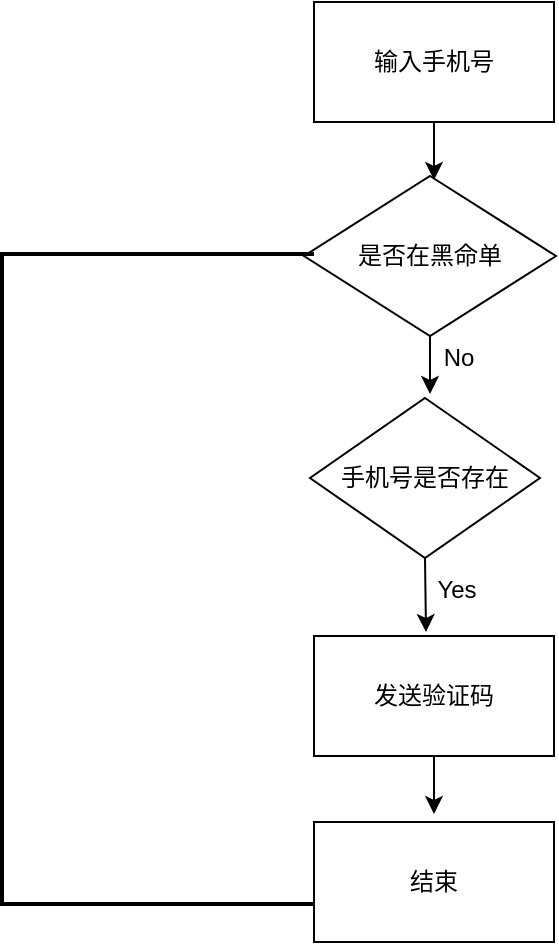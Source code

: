 <mxfile version="24.4.4" type="github">
  <diagram name="第 1 页" id="VyrEUsdp5ABuQfCRzsKb">
    <mxGraphModel dx="1434" dy="780" grid="0" gridSize="10" guides="1" tooltips="1" connect="1" arrows="1" fold="1" page="1" pageScale="1" pageWidth="3300" pageHeight="4681" math="0" shadow="0">
      <root>
        <mxCell id="0" />
        <mxCell id="1" parent="0" />
        <mxCell id="SJhO3alF-eKqpS6ES4c7-2" value="输入手机号" style="rounded=0;whiteSpace=wrap;html=1;" vertex="1" parent="1">
          <mxGeometry x="867" y="2522" width="120" height="60" as="geometry" />
        </mxCell>
        <mxCell id="SJhO3alF-eKqpS6ES4c7-11" value="" style="endArrow=classic;html=1;rounded=0;exitX=0.5;exitY=1;exitDx=0;exitDy=0;" edge="1" parent="1" source="SJhO3alF-eKqpS6ES4c7-2">
          <mxGeometry width="50" height="50" relative="1" as="geometry">
            <mxPoint x="1084" y="2740" as="sourcePoint" />
            <mxPoint x="927" y="2611" as="targetPoint" />
          </mxGeometry>
        </mxCell>
        <mxCell id="SJhO3alF-eKqpS6ES4c7-13" value="是否在黑命单" style="rhombus;whiteSpace=wrap;html=1;" vertex="1" parent="1">
          <mxGeometry x="862" y="2609" width="126" height="80" as="geometry" />
        </mxCell>
        <mxCell id="SJhO3alF-eKqpS6ES4c7-14" value="" style="endArrow=classic;html=1;rounded=0;exitX=0.5;exitY=1;exitDx=0;exitDy=0;" edge="1" parent="1" source="SJhO3alF-eKqpS6ES4c7-13">
          <mxGeometry width="50" height="50" relative="1" as="geometry">
            <mxPoint x="1084" y="2740" as="sourcePoint" />
            <mxPoint x="925" y="2718" as="targetPoint" />
          </mxGeometry>
        </mxCell>
        <mxCell id="SJhO3alF-eKqpS6ES4c7-15" value="No" style="text;html=1;align=center;verticalAlign=middle;resizable=0;points=[];autosize=1;strokeColor=none;fillColor=none;" vertex="1" parent="1">
          <mxGeometry x="922" y="2687" width="33" height="26" as="geometry" />
        </mxCell>
        <mxCell id="SJhO3alF-eKqpS6ES4c7-17" value="手机号是否存在" style="rhombus;whiteSpace=wrap;html=1;" vertex="1" parent="1">
          <mxGeometry x="865" y="2720" width="115" height="80" as="geometry" />
        </mxCell>
        <mxCell id="SJhO3alF-eKqpS6ES4c7-18" value="" style="endArrow=classic;html=1;rounded=0;exitX=0.5;exitY=1;exitDx=0;exitDy=0;" edge="1" parent="1" source="SJhO3alF-eKqpS6ES4c7-17">
          <mxGeometry width="50" height="50" relative="1" as="geometry">
            <mxPoint x="1084" y="2840" as="sourcePoint" />
            <mxPoint x="923" y="2837" as="targetPoint" />
          </mxGeometry>
        </mxCell>
        <mxCell id="SJhO3alF-eKqpS6ES4c7-19" value="Yes" style="text;html=1;align=center;verticalAlign=middle;resizable=0;points=[];autosize=1;strokeColor=none;fillColor=none;" vertex="1" parent="1">
          <mxGeometry x="919" y="2803" width="38" height="26" as="geometry" />
        </mxCell>
        <mxCell id="SJhO3alF-eKqpS6ES4c7-20" value="发送验证码" style="rounded=0;whiteSpace=wrap;html=1;" vertex="1" parent="1">
          <mxGeometry x="867" y="2839" width="120" height="60" as="geometry" />
        </mxCell>
        <mxCell id="SJhO3alF-eKqpS6ES4c7-21" value="" style="endArrow=classic;html=1;rounded=0;exitX=0.5;exitY=1;exitDx=0;exitDy=0;" edge="1" parent="1" source="SJhO3alF-eKqpS6ES4c7-20">
          <mxGeometry width="50" height="50" relative="1" as="geometry">
            <mxPoint x="1084" y="2840" as="sourcePoint" />
            <mxPoint x="927" y="2928" as="targetPoint" />
          </mxGeometry>
        </mxCell>
        <mxCell id="SJhO3alF-eKqpS6ES4c7-22" value="结束" style="rounded=0;whiteSpace=wrap;html=1;" vertex="1" parent="1">
          <mxGeometry x="867" y="2932" width="120" height="60" as="geometry" />
        </mxCell>
        <mxCell id="SJhO3alF-eKqpS6ES4c7-29" value="" style="strokeWidth=2;html=1;shape=mxgraph.flowchart.annotation_1;align=left;pointerEvents=1;" vertex="1" parent="1">
          <mxGeometry x="711" y="2648" width="156" height="325" as="geometry" />
        </mxCell>
      </root>
    </mxGraphModel>
  </diagram>
</mxfile>
